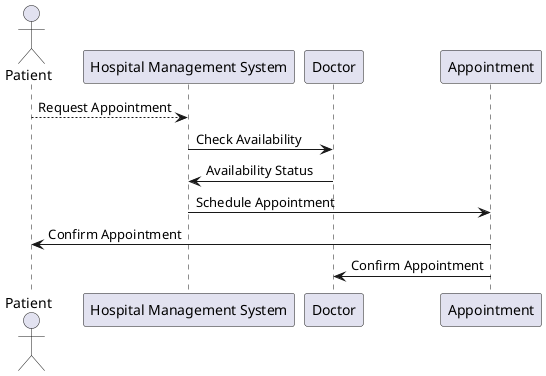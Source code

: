 @startuml
'Actors definition
actor Patient

'Participants declaration
participant "Hospital Management System" as HMS
participant Doctor
participant Appointment

'Patient Activity
Patient --> HMS: Request Appointment
HMS -> Doctor: Check Availability
Doctor -> HMS: Availability Status
HMS -> Appointment: Schedule Appointment
Appointment -> Patient: Confirm Appointment
Appointment -> Doctor: Confirm Appointment
@enduml


